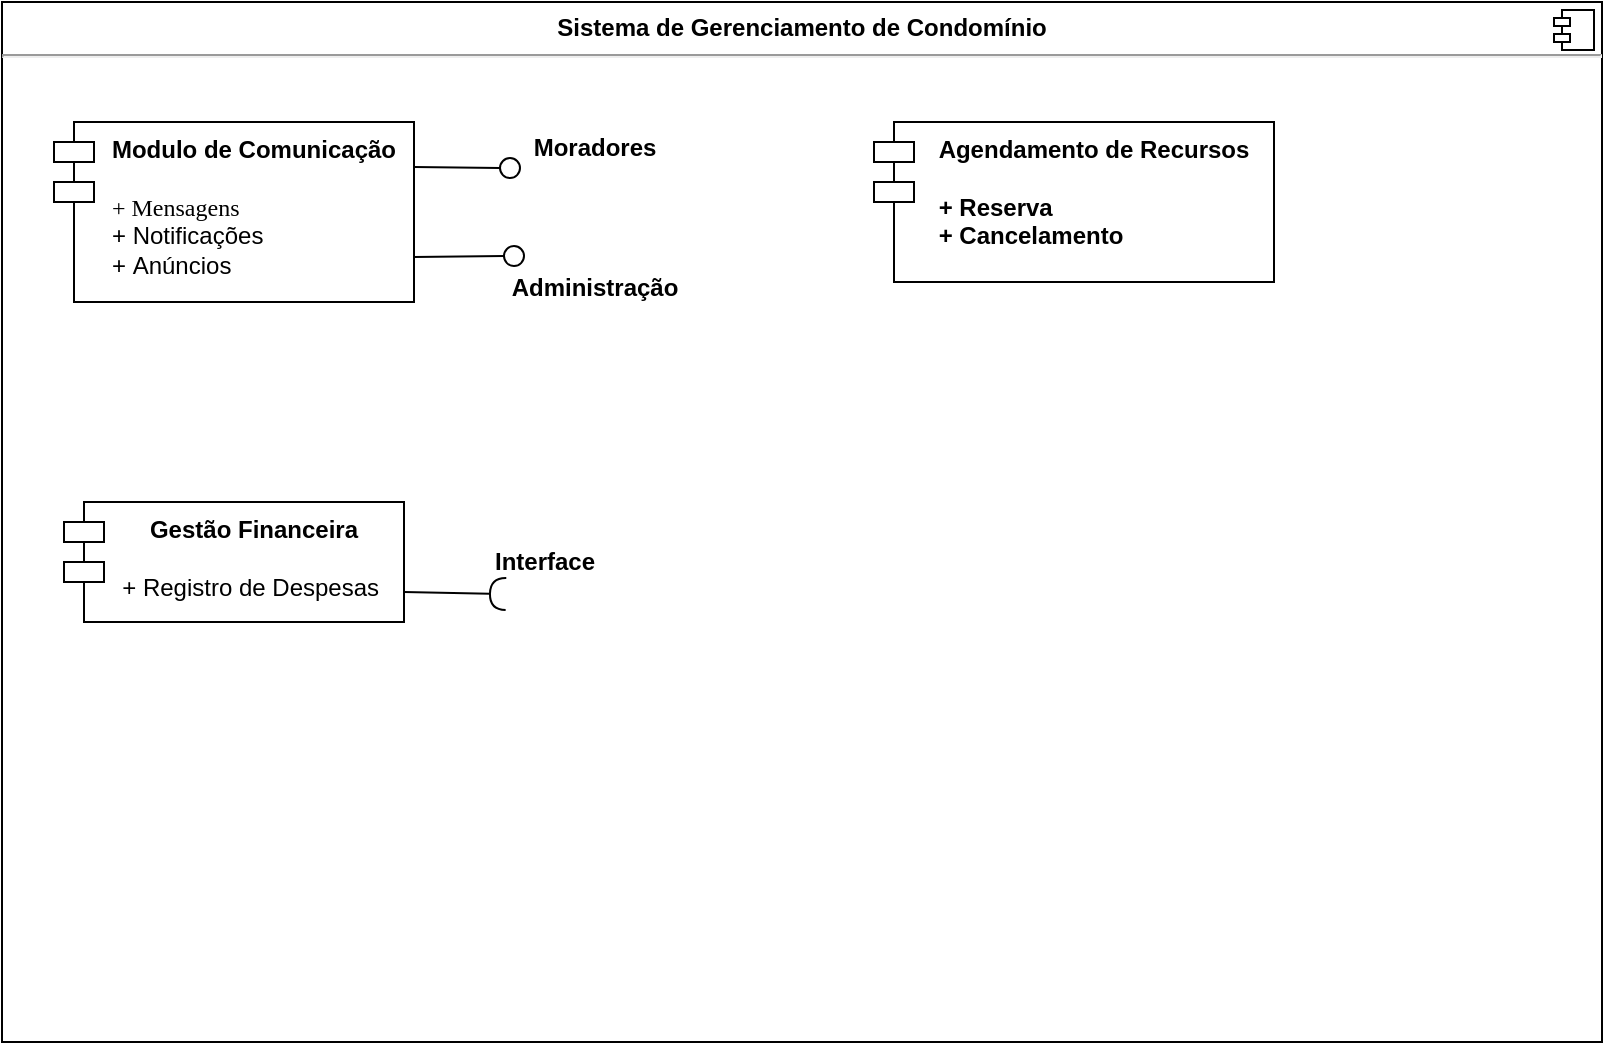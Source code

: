 <mxfile version="21.8.2" type="device">
  <diagram name="UML " id="JR7qO4Dl2OL0vEGLihMR">
    <mxGraphModel dx="1112" dy="478" grid="1" gridSize="10" guides="1" tooltips="1" connect="1" arrows="1" fold="1" page="1" pageScale="1" pageWidth="827" pageHeight="1169" math="0" shadow="0">
      <root>
        <mxCell id="0" />
        <mxCell id="1" parent="0" />
        <mxCell id="BeLUm-z-SKPDDRj-C8fy-2" value="&lt;p style=&quot;margin: 6px 0px 0px;&quot;&gt;&lt;b&gt;&lt;span style=&quot;background-color: initial;&quot;&gt;Sistema de Gerenciamento de Condomínio&lt;/span&gt;&lt;br&gt;&lt;/b&gt;&lt;/p&gt;&lt;hr&gt;&lt;p style=&quot;margin:0px;margin-left:8px;&quot;&gt;&lt;br&gt;&lt;/p&gt;" style="align=center;overflow=fill;html=1;dropTarget=0;whiteSpace=wrap;movable=1;resizable=1;rotatable=1;deletable=1;editable=1;locked=0;connectable=1;" vertex="1" parent="1">
          <mxGeometry x="14" y="20" width="800" height="520" as="geometry" />
        </mxCell>
        <mxCell id="BeLUm-z-SKPDDRj-C8fy-3" value="" style="shape=component;jettyWidth=8;jettyHeight=4;" vertex="1" parent="BeLUm-z-SKPDDRj-C8fy-2">
          <mxGeometry x="1" width="20" height="20" relative="1" as="geometry">
            <mxPoint x="-24" y="4" as="offset" />
          </mxGeometry>
        </mxCell>
        <mxCell id="BeLUm-z-SKPDDRj-C8fy-1" value="&lt;b&gt;Modulo de Comunicação&lt;/b&gt;&lt;br&gt;&lt;br&gt;&lt;div style=&quot;text-align: left;&quot;&gt;&lt;span style=&quot;font-family: &amp;quot;Times New Roman&amp;quot;; background-color: initial;&quot;&gt;+ Mensagens&lt;/span&gt;&lt;/div&gt;&lt;div style=&quot;text-align: left;&quot;&gt;&lt;span style=&quot;background-color: initial;&quot;&gt;+ Notificações&lt;/span&gt;&lt;/div&gt;&lt;div style=&quot;text-align: left;&quot;&gt;&lt;span style=&quot;background-color: initial;&quot;&gt;+&amp;nbsp;&lt;/span&gt;&lt;span style=&quot;background-color: initial;&quot;&gt;Anúncios&lt;/span&gt;&lt;/div&gt;" style="shape=module;align=left;spacingLeft=20;align=center;verticalAlign=top;whiteSpace=wrap;html=1;" vertex="1" parent="1">
          <mxGeometry x="40" y="80" width="180" height="90" as="geometry" />
        </mxCell>
        <mxCell id="BeLUm-z-SKPDDRj-C8fy-9" value="" style="ellipse;whiteSpace=wrap;html=1;align=center;aspect=fixed;fillColor=none;strokeColor=none;resizable=0;perimeter=centerPerimeter;rotatable=0;allowArrows=0;points=[];outlineConnect=1;" vertex="1" parent="1">
          <mxGeometry x="265" y="240" width="10" height="10" as="geometry" />
        </mxCell>
        <mxCell id="BeLUm-z-SKPDDRj-C8fy-12" value="" style="rounded=0;orthogonalLoop=1;jettySize=auto;html=1;endArrow=oval;endFill=0;sketch=0;sourcePerimeterSpacing=0;targetPerimeterSpacing=0;endSize=10;exitX=1;exitY=0.25;exitDx=0;exitDy=0;entryX=-0.025;entryY=0.885;entryDx=0;entryDy=0;entryPerimeter=0;" edge="1" target="BeLUm-z-SKPDDRj-C8fy-16" parent="1" source="BeLUm-z-SKPDDRj-C8fy-1">
          <mxGeometry relative="1" as="geometry">
            <mxPoint x="590" y="255" as="sourcePoint" />
            <mxPoint x="340" y="100" as="targetPoint" />
          </mxGeometry>
        </mxCell>
        <mxCell id="BeLUm-z-SKPDDRj-C8fy-14" value="" style="rounded=0;orthogonalLoop=1;jettySize=auto;html=1;endArrow=oval;endFill=0;sketch=0;sourcePerimeterSpacing=0;targetPerimeterSpacing=0;endSize=10;exitX=1;exitY=0.75;exitDx=0;exitDy=0;entryX=0;entryY=-0.115;entryDx=0;entryDy=0;entryPerimeter=0;" edge="1" parent="1" source="BeLUm-z-SKPDDRj-C8fy-1" target="BeLUm-z-SKPDDRj-C8fy-15">
          <mxGeometry relative="1" as="geometry">
            <mxPoint x="270" y="170" as="sourcePoint" />
            <mxPoint x="360" y="200" as="targetPoint" />
          </mxGeometry>
        </mxCell>
        <mxCell id="BeLUm-z-SKPDDRj-C8fy-15" value="Administração" style="text;align=center;fontStyle=1;verticalAlign=middle;spacingLeft=3;spacingRight=3;strokeColor=none;rotatable=0;points=[[0,0.5],[1,0.5]];portConstraint=eastwest;html=1;" vertex="1" parent="1">
          <mxGeometry x="270" y="150" width="80" height="26" as="geometry" />
        </mxCell>
        <mxCell id="BeLUm-z-SKPDDRj-C8fy-16" value="Moradores" style="text;align=center;fontStyle=1;verticalAlign=middle;spacingLeft=3;spacingRight=3;strokeColor=none;rotatable=0;points=[[0,0.5],[1,0.5]];portConstraint=eastwest;html=1;" vertex="1" parent="1">
          <mxGeometry x="270" y="80" width="80" height="26" as="geometry" />
        </mxCell>
        <mxCell id="BeLUm-z-SKPDDRj-C8fy-17" value="&lt;b&gt;Gestão Financeira&lt;/b&gt;&lt;br&gt;&lt;div style=&quot;text-align: left;&quot;&gt;&lt;br&gt;&lt;/div&gt;&lt;div style=&quot;text-align: left;&quot;&gt;&lt;span style=&quot;background-color: initial;&quot;&gt;+ Registro de Despesas&amp;nbsp;&lt;/span&gt;&lt;/div&gt;" style="shape=module;align=left;spacingLeft=20;align=center;verticalAlign=top;whiteSpace=wrap;html=1;" vertex="1" parent="1">
          <mxGeometry x="45" y="270" width="170" height="60" as="geometry" />
        </mxCell>
        <mxCell id="BeLUm-z-SKPDDRj-C8fy-18" value="" style="rounded=0;orthogonalLoop=1;jettySize=auto;html=1;endArrow=halfCircle;endFill=0;endSize=6;strokeWidth=1;sketch=0;exitX=1;exitY=0.75;exitDx=0;exitDy=0;entryX=0.183;entryY=1.167;entryDx=0;entryDy=0;entryPerimeter=0;" edge="1" target="BeLUm-z-SKPDDRj-C8fy-21" parent="1" source="BeLUm-z-SKPDDRj-C8fy-17">
          <mxGeometry relative="1" as="geometry">
            <mxPoint x="460" y="340" as="sourcePoint" />
            <mxPoint x="490" y="270" as="targetPoint" />
            <Array as="points" />
          </mxGeometry>
        </mxCell>
        <mxCell id="BeLUm-z-SKPDDRj-C8fy-20" value="" style="ellipse;whiteSpace=wrap;html=1;align=center;aspect=fixed;fillColor=none;strokeColor=none;resizable=0;perimeter=centerPerimeter;rotatable=0;allowArrows=0;points=[];outlineConnect=1;" vertex="1" parent="1">
          <mxGeometry x="505" y="230" width="10" height="10" as="geometry" />
        </mxCell>
        <mxCell id="BeLUm-z-SKPDDRj-C8fy-21" value="Interface" style="text;align=center;fontStyle=1;verticalAlign=middle;spacingLeft=3;spacingRight=3;strokeColor=none;rotatable=0;points=[[0,0.5],[1,0.5]];portConstraint=eastwest;html=1;" vertex="1" parent="1">
          <mxGeometry x="255" y="288" width="60" height="24" as="geometry" />
        </mxCell>
        <mxCell id="BeLUm-z-SKPDDRj-C8fy-22" value="&lt;b&gt;Agendamento de Recursos&lt;br&gt;&lt;div style=&quot;text-align: left;&quot;&gt;&lt;b style=&quot;background-color: initial;&quot;&gt;&lt;br&gt;&lt;/b&gt;&lt;/div&gt;&lt;div style=&quot;text-align: left;&quot;&gt;&lt;b style=&quot;background-color: initial;&quot;&gt;+ Reserva&lt;/b&gt;&lt;/div&gt;&lt;div style=&quot;text-align: left;&quot;&gt;&lt;b style=&quot;background-color: initial;&quot;&gt;+ Cancelamento&lt;/b&gt;&lt;/div&gt;&lt;/b&gt;" style="shape=module;align=left;spacingLeft=20;align=center;verticalAlign=top;whiteSpace=wrap;html=1;" vertex="1" parent="1">
          <mxGeometry x="450" y="80" width="200" height="80" as="geometry" />
        </mxCell>
      </root>
    </mxGraphModel>
  </diagram>
</mxfile>
